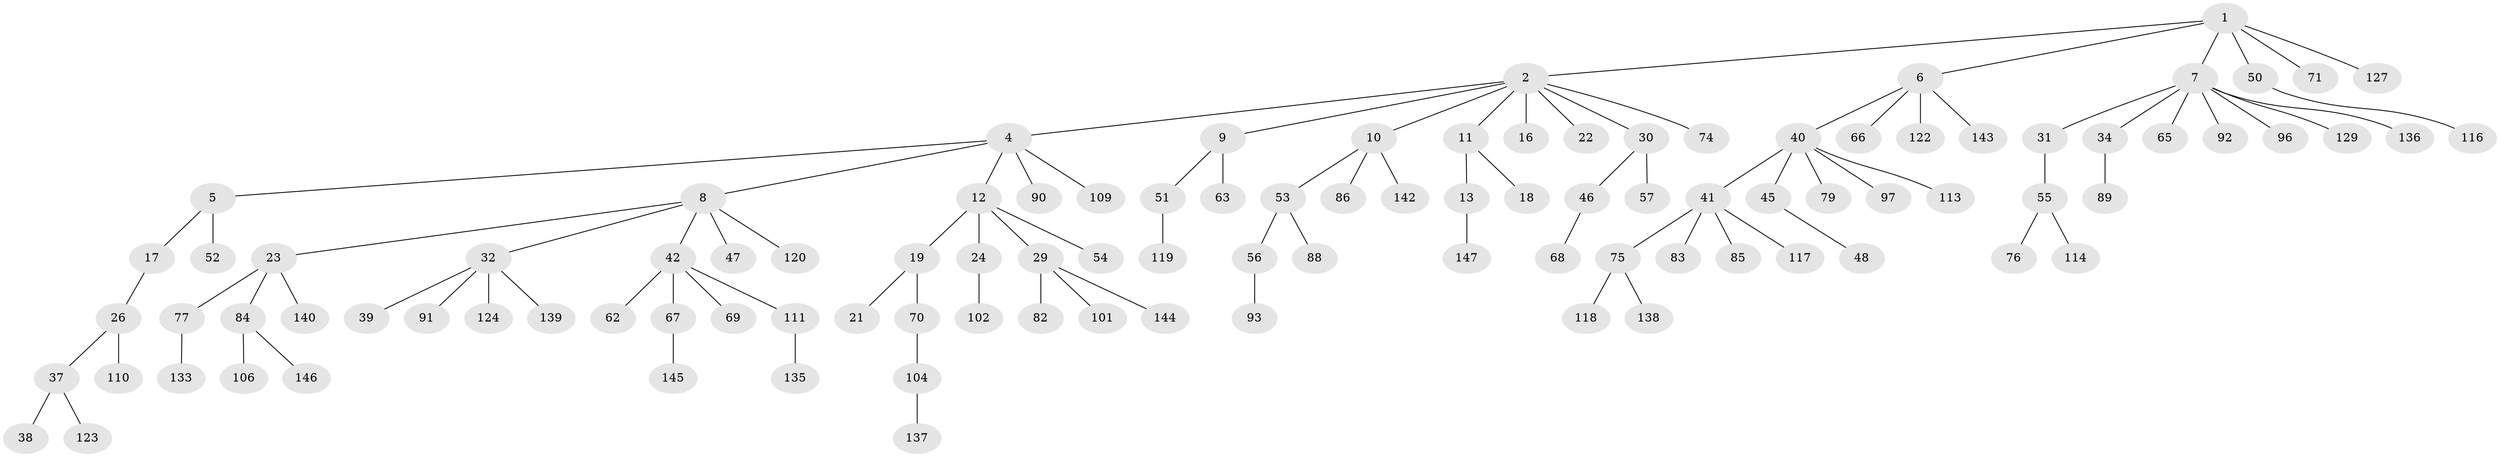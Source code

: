 // Generated by graph-tools (version 1.1) at 2025/52/02/27/25 19:52:11]
// undirected, 103 vertices, 102 edges
graph export_dot {
graph [start="1"]
  node [color=gray90,style=filled];
  1 [super="+33"];
  2 [super="+3"];
  4 [super="+44"];
  5 [super="+15"];
  6 [super="+27"];
  7 [super="+14"];
  8 [super="+20"];
  9 [super="+103"];
  10 [super="+28"];
  11;
  12 [super="+148"];
  13 [super="+94"];
  16 [super="+58"];
  17 [super="+125"];
  18 [super="+115"];
  19 [super="+36"];
  21;
  22;
  23 [super="+25"];
  24 [super="+72"];
  26 [super="+35"];
  29 [super="+43"];
  30 [super="+100"];
  31 [super="+73"];
  32 [super="+80"];
  34 [super="+60"];
  37 [super="+121"];
  38;
  39;
  40 [super="+64"];
  41 [super="+108"];
  42 [super="+49"];
  45;
  46 [super="+95"];
  47 [super="+141"];
  48;
  50;
  51 [super="+59"];
  52;
  53 [super="+81"];
  54;
  55 [super="+61"];
  56;
  57;
  62 [super="+134"];
  63 [super="+126"];
  65;
  66;
  67;
  68 [super="+132"];
  69;
  70;
  71;
  74 [super="+78"];
  75 [super="+99"];
  76;
  77 [super="+131"];
  79;
  82 [super="+87"];
  83;
  84 [super="+107"];
  85;
  86 [super="+112"];
  88;
  89;
  90;
  91;
  92;
  93 [super="+105"];
  96;
  97 [super="+98"];
  101;
  102 [super="+130"];
  104;
  106;
  109;
  110;
  111;
  113;
  114;
  116;
  117;
  118;
  119;
  120;
  122;
  123;
  124 [super="+128"];
  127;
  129;
  133;
  135;
  136;
  137;
  138;
  139;
  140;
  142;
  143;
  144;
  145;
  146;
  147;
  1 -- 2;
  1 -- 6;
  1 -- 7;
  1 -- 50;
  1 -- 127;
  1 -- 71;
  2 -- 9;
  2 -- 22;
  2 -- 30;
  2 -- 74;
  2 -- 16;
  2 -- 4;
  2 -- 10;
  2 -- 11;
  4 -- 5;
  4 -- 8;
  4 -- 12;
  4 -- 90;
  4 -- 109;
  5 -- 17;
  5 -- 52;
  6 -- 40;
  6 -- 143;
  6 -- 66;
  6 -- 122;
  7 -- 31;
  7 -- 34;
  7 -- 65;
  7 -- 92;
  7 -- 136;
  7 -- 96;
  7 -- 129;
  8 -- 23;
  8 -- 42;
  8 -- 47;
  8 -- 120;
  8 -- 32;
  9 -- 51;
  9 -- 63;
  10 -- 142;
  10 -- 53;
  10 -- 86;
  11 -- 13;
  11 -- 18;
  12 -- 19;
  12 -- 24;
  12 -- 29;
  12 -- 54;
  13 -- 147;
  17 -- 26;
  19 -- 21;
  19 -- 70;
  23 -- 77;
  23 -- 140;
  23 -- 84;
  24 -- 102;
  26 -- 110;
  26 -- 37;
  29 -- 82;
  29 -- 144;
  29 -- 101;
  30 -- 46;
  30 -- 57;
  31 -- 55;
  32 -- 39;
  32 -- 91;
  32 -- 124;
  32 -- 139;
  34 -- 89;
  37 -- 38;
  37 -- 123;
  40 -- 41;
  40 -- 45;
  40 -- 97;
  40 -- 113;
  40 -- 79;
  41 -- 75;
  41 -- 83;
  41 -- 85;
  41 -- 117;
  42 -- 62;
  42 -- 67;
  42 -- 69;
  42 -- 111;
  45 -- 48;
  46 -- 68;
  50 -- 116;
  51 -- 119;
  53 -- 56;
  53 -- 88;
  55 -- 114;
  55 -- 76;
  56 -- 93;
  67 -- 145;
  70 -- 104;
  75 -- 138;
  75 -- 118;
  77 -- 133;
  84 -- 106;
  84 -- 146;
  104 -- 137;
  111 -- 135;
}
